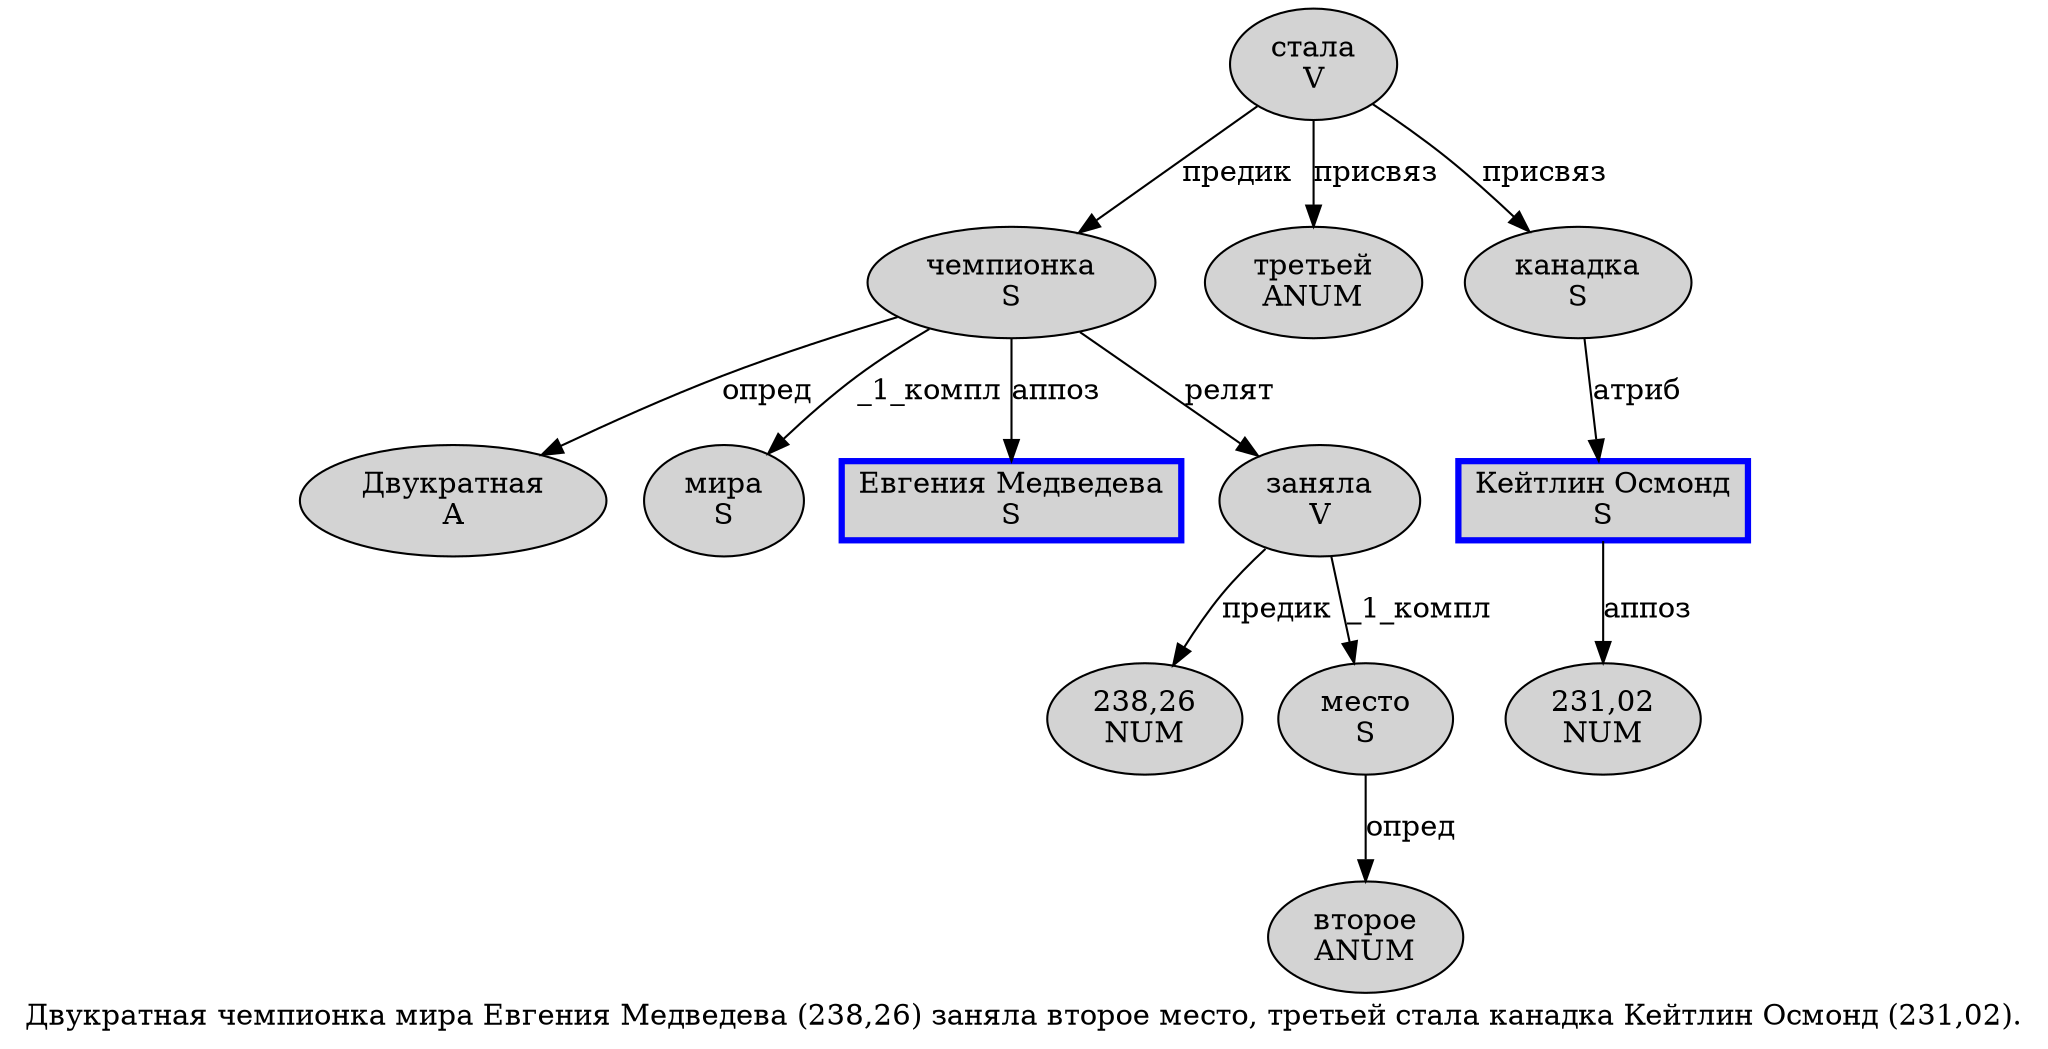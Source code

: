 digraph SENTENCE_1248 {
	graph [label="Двукратная чемпионка мира Евгения Медведева (238,26) заняла второе место, третьей стала канадка Кейтлин Осмонд (231,02)."]
	node [style=filled]
		0 [label="Двукратная
A" color="" fillcolor=lightgray penwidth=1 shape=ellipse]
		1 [label="чемпионка
S" color="" fillcolor=lightgray penwidth=1 shape=ellipse]
		2 [label="мира
S" color="" fillcolor=lightgray penwidth=1 shape=ellipse]
		3 [label="Евгения Медведева
S" color=blue fillcolor=lightgray penwidth=3 shape=box]
		5 [label="238,26
NUM" color="" fillcolor=lightgray penwidth=1 shape=ellipse]
		7 [label="заняла
V" color="" fillcolor=lightgray penwidth=1 shape=ellipse]
		8 [label="второе
ANUM" color="" fillcolor=lightgray penwidth=1 shape=ellipse]
		9 [label="место
S" color="" fillcolor=lightgray penwidth=1 shape=ellipse]
		11 [label="третьей
ANUM" color="" fillcolor=lightgray penwidth=1 shape=ellipse]
		12 [label="стала
V" color="" fillcolor=lightgray penwidth=1 shape=ellipse]
		13 [label="канадка
S" color="" fillcolor=lightgray penwidth=1 shape=ellipse]
		14 [label="Кейтлин Осмонд
S" color=blue fillcolor=lightgray penwidth=3 shape=box]
		16 [label="231,02
NUM" color="" fillcolor=lightgray penwidth=1 shape=ellipse]
			14 -> 16 [label="аппоз"]
			1 -> 0 [label="опред"]
			1 -> 2 [label="_1_компл"]
			1 -> 3 [label="аппоз"]
			1 -> 7 [label="релят"]
			12 -> 1 [label="предик"]
			12 -> 11 [label="присвяз"]
			12 -> 13 [label="присвяз"]
			7 -> 5 [label="предик"]
			7 -> 9 [label="_1_компл"]
			13 -> 14 [label="атриб"]
			9 -> 8 [label="опред"]
}